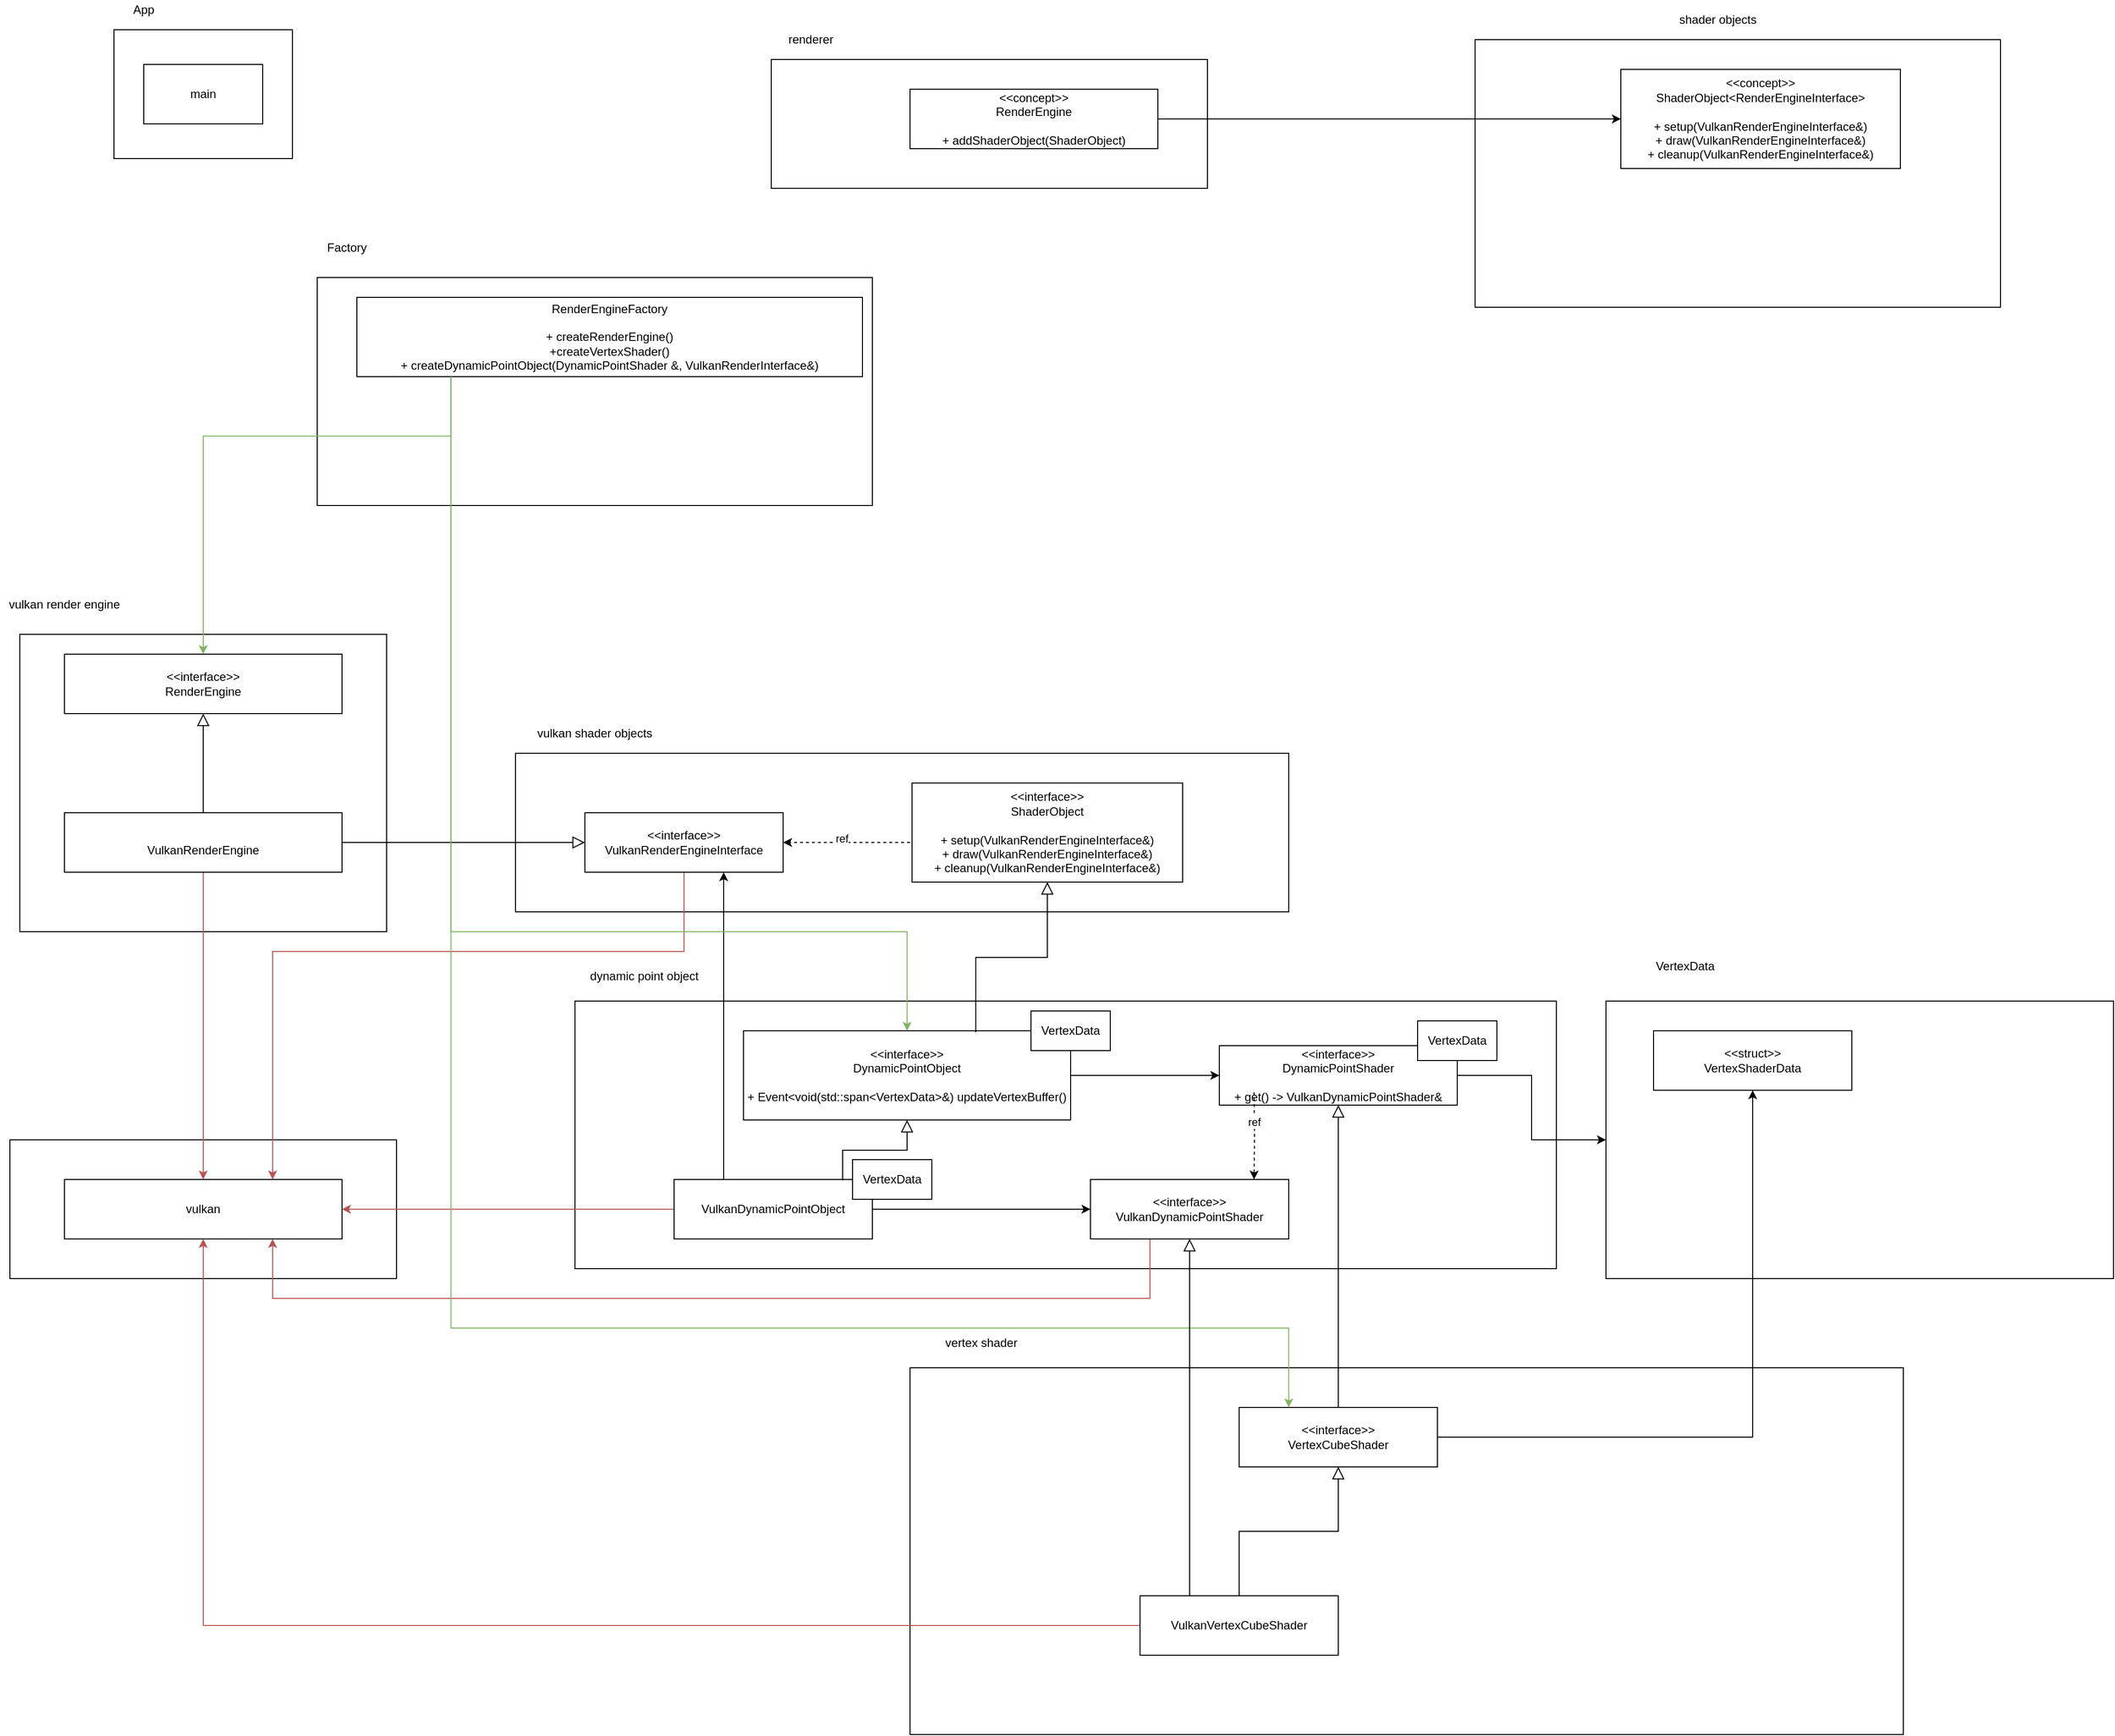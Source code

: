 <mxfile version="14.6.13" type="device"><diagram id="C5RBs43oDa-KdzZeNtuy" name="Page-1"><mxGraphModel dx="1466" dy="1294" grid="1" gridSize="10" guides="1" tooltips="1" connect="1" arrows="1" fold="1" page="1" pageScale="1" pageWidth="3300" pageHeight="4681" math="0" shadow="0"><root><mxCell id="WIyWlLk6GJQsqaUBKTNV-0"/><mxCell id="WIyWlLk6GJQsqaUBKTNV-1" parent="WIyWlLk6GJQsqaUBKTNV-0"/><mxCell id="vkNo492dDOOB2XyZKwrw-39" value="" style="rounded=0;whiteSpace=wrap;html=1;fillColor=none;" vertex="1" parent="WIyWlLk6GJQsqaUBKTNV-1"><mxGeometry x="120" y="1290" width="390" height="140" as="geometry"/></mxCell><mxCell id="vkNo492dDOOB2XyZKwrw-27" value="" style="rounded=0;whiteSpace=wrap;html=1;fillColor=none;" vertex="1" parent="WIyWlLk6GJQsqaUBKTNV-1"><mxGeometry x="1730" y="1150" width="512" height="280" as="geometry"/></mxCell><mxCell id="Z5Vq25aeXypPwsRs8rG0-38" value="" style="rounded=0;whiteSpace=wrap;html=1;fillColor=none;" parent="WIyWlLk6GJQsqaUBKTNV-1" vertex="1"><mxGeometry x="690" y="1150" width="990" height="270" as="geometry"/></mxCell><mxCell id="Z5Vq25aeXypPwsRs8rG0-23" value="" style="rounded=0;whiteSpace=wrap;html=1;fillColor=none;" parent="WIyWlLk6GJQsqaUBKTNV-1" vertex="1"><mxGeometry x="630" y="900" width="780" height="160" as="geometry"/></mxCell><mxCell id="Z5Vq25aeXypPwsRs8rG0-20" value="" style="rounded=0;whiteSpace=wrap;html=1;fillColor=none;" parent="WIyWlLk6GJQsqaUBKTNV-1" vertex="1"><mxGeometry x="130" y="780" width="370" height="300" as="geometry"/></mxCell><mxCell id="Z5Vq25aeXypPwsRs8rG0-11" value="" style="rounded=0;whiteSpace=wrap;html=1;fillColor=none;" parent="WIyWlLk6GJQsqaUBKTNV-1" vertex="1"><mxGeometry x="1598" y="180" width="530" height="270" as="geometry"/></mxCell><mxCell id="Z5Vq25aeXypPwsRs8rG0-0" value="" style="rounded=0;whiteSpace=wrap;html=1;fillColor=none;" parent="WIyWlLk6GJQsqaUBKTNV-1" vertex="1"><mxGeometry x="225" y="170" width="180" height="130" as="geometry"/></mxCell><mxCell id="Z5Vq25aeXypPwsRs8rG0-1" value="App" style="text;html=1;strokeColor=none;fillColor=none;align=center;verticalAlign=middle;whiteSpace=wrap;rounded=0;" parent="WIyWlLk6GJQsqaUBKTNV-1" vertex="1"><mxGeometry x="235" y="140" width="40" height="20" as="geometry"/></mxCell><mxCell id="Z5Vq25aeXypPwsRs8rG0-2" value="" style="rounded=0;whiteSpace=wrap;html=1;fillColor=none;" parent="WIyWlLk6GJQsqaUBKTNV-1" vertex="1"><mxGeometry x="888" y="200" width="440" height="130" as="geometry"/></mxCell><mxCell id="Z5Vq25aeXypPwsRs8rG0-3" value="renderer" style="text;html=1;strokeColor=none;fillColor=none;align=center;verticalAlign=middle;whiteSpace=wrap;rounded=0;" parent="WIyWlLk6GJQsqaUBKTNV-1" vertex="1"><mxGeometry x="908" y="170" width="40" height="20" as="geometry"/></mxCell><mxCell id="Z5Vq25aeXypPwsRs8rG0-5" value="main" style="rounded=0;whiteSpace=wrap;html=1;fillColor=none;" parent="WIyWlLk6GJQsqaUBKTNV-1" vertex="1"><mxGeometry x="255" y="205" width="120" height="60" as="geometry"/></mxCell><mxCell id="Z5Vq25aeXypPwsRs8rG0-45" style="edgeStyle=elbowEdgeStyle;rounded=0;orthogonalLoop=1;jettySize=auto;html=1;entryX=0;entryY=0.5;entryDx=0;entryDy=0;" parent="WIyWlLk6GJQsqaUBKTNV-1" source="Z5Vq25aeXypPwsRs8rG0-6" target="Z5Vq25aeXypPwsRs8rG0-9" edge="1"><mxGeometry relative="1" as="geometry"/></mxCell><mxCell id="Z5Vq25aeXypPwsRs8rG0-6" value="&amp;lt;&amp;lt;concept&amp;gt;&amp;gt;&lt;br&gt;RenderEngine&lt;br&gt;&lt;br&gt;+ addShaderObject(ShaderObject)" style="rounded=0;whiteSpace=wrap;html=1;fillColor=none;" parent="WIyWlLk6GJQsqaUBKTNV-1" vertex="1"><mxGeometry x="1028" y="230" width="250" height="60" as="geometry"/></mxCell><mxCell id="Z5Vq25aeXypPwsRs8rG0-9" value="&amp;lt;&amp;lt;concept&amp;gt;&amp;gt;&lt;br&gt;ShaderObject&amp;lt;RenderEngineInterface&amp;gt;&lt;br&gt;&lt;br&gt;+ setup(VulkanRenderEngineInterface&amp;amp;)&lt;br&gt;+ draw(VulkanRenderEngineInterface&amp;amp;)&lt;br&gt;+ cleanup(VulkanRenderEngineInterface&amp;amp;)" style="rounded=0;whiteSpace=wrap;html=1;fillColor=none;" parent="WIyWlLk6GJQsqaUBKTNV-1" vertex="1"><mxGeometry x="1745" y="210" width="282" height="100" as="geometry"/></mxCell><mxCell id="Z5Vq25aeXypPwsRs8rG0-12" value="shader objects" style="text;html=1;strokeColor=none;fillColor=none;align=center;verticalAlign=middle;whiteSpace=wrap;rounded=0;" parent="WIyWlLk6GJQsqaUBKTNV-1" vertex="1"><mxGeometry x="1778" y="150" width="130" height="20" as="geometry"/></mxCell><mxCell id="Z5Vq25aeXypPwsRs8rG0-15" value="&amp;lt;&amp;lt;interface&amp;gt;&amp;gt;&lt;br&gt;RenderEngine" style="rounded=0;whiteSpace=wrap;html=1;fillColor=none;" parent="WIyWlLk6GJQsqaUBKTNV-1" vertex="1"><mxGeometry x="175" y="800" width="280" height="60" as="geometry"/></mxCell><mxCell id="vkNo492dDOOB2XyZKwrw-15" style="edgeStyle=orthogonalEdgeStyle;rounded=0;orthogonalLoop=1;jettySize=auto;html=1;entryX=0;entryY=0.5;entryDx=0;entryDy=0;" edge="1" parent="WIyWlLk6GJQsqaUBKTNV-1" source="Z5Vq25aeXypPwsRs8rG0-17" target="vkNo492dDOOB2XyZKwrw-6"><mxGeometry relative="1" as="geometry"/></mxCell><mxCell id="vkNo492dDOOB2XyZKwrw-23" style="edgeStyle=orthogonalEdgeStyle;rounded=0;orthogonalLoop=1;jettySize=auto;html=1;" edge="1" parent="WIyWlLk6GJQsqaUBKTNV-1" source="Z5Vq25aeXypPwsRs8rG0-17" target="Z5Vq25aeXypPwsRs8rG0-25"><mxGeometry relative="1" as="geometry"><Array as="points"><mxPoint x="840" y="1090"/><mxPoint x="840" y="1090"/></Array></mxGeometry></mxCell><mxCell id="vkNo492dDOOB2XyZKwrw-42" style="edgeStyle=orthogonalEdgeStyle;rounded=0;orthogonalLoop=1;jettySize=auto;html=1;entryX=1;entryY=0.5;entryDx=0;entryDy=0;fillColor=#f8cecc;strokeColor=#b85450;" edge="1" parent="WIyWlLk6GJQsqaUBKTNV-1" source="Z5Vq25aeXypPwsRs8rG0-17" target="vkNo492dDOOB2XyZKwrw-40"><mxGeometry relative="1" as="geometry"/></mxCell><mxCell id="Z5Vq25aeXypPwsRs8rG0-17" value="VulkanDynamicPointObject" style="rounded=0;whiteSpace=wrap;html=1;fillColor=none;" parent="WIyWlLk6GJQsqaUBKTNV-1" vertex="1"><mxGeometry x="790" y="1330" width="200" height="60" as="geometry"/></mxCell><mxCell id="Z5Vq25aeXypPwsRs8rG0-18" value="" style="endArrow=block;endSize=10;endFill=0;shadow=0;strokeWidth=1;rounded=0;edgeStyle=elbowEdgeStyle;elbow=vertical;exitX=0.71;exitY=0.017;exitDx=0;exitDy=0;exitPerimeter=0;" parent="WIyWlLk6GJQsqaUBKTNV-1" source="Z5Vq25aeXypPwsRs8rG0-39" target="Z5Vq25aeXypPwsRs8rG0-29" edge="1"><mxGeometry width="160" relative="1" as="geometry"><mxPoint x="859.5" y="760" as="sourcePoint"/><mxPoint x="859.5" y="680" as="targetPoint"/></mxGeometry></mxCell><mxCell id="Z5Vq25aeXypPwsRs8rG0-21" value="vulkan render engine" style="text;html=1;strokeColor=none;fillColor=none;align=center;verticalAlign=middle;whiteSpace=wrap;rounded=0;" parent="WIyWlLk6GJQsqaUBKTNV-1" vertex="1"><mxGeometry x="110" y="740" width="130" height="20" as="geometry"/></mxCell><mxCell id="Z5Vq25aeXypPwsRs8rG0-24" value="vulkan shader objects" style="text;html=1;strokeColor=none;fillColor=none;align=center;verticalAlign=middle;whiteSpace=wrap;rounded=0;" parent="WIyWlLk6GJQsqaUBKTNV-1" vertex="1"><mxGeometry x="645" y="870" width="130" height="20" as="geometry"/></mxCell><mxCell id="vkNo492dDOOB2XyZKwrw-45" style="edgeStyle=orthogonalEdgeStyle;rounded=0;orthogonalLoop=1;jettySize=auto;html=1;entryX=0.75;entryY=0;entryDx=0;entryDy=0;fillColor=#f8cecc;strokeColor=#b85450;" edge="1" parent="WIyWlLk6GJQsqaUBKTNV-1" source="Z5Vq25aeXypPwsRs8rG0-25" target="vkNo492dDOOB2XyZKwrw-40"><mxGeometry relative="1" as="geometry"><Array as="points"><mxPoint x="800" y="1100"/><mxPoint x="385" y="1100"/></Array></mxGeometry></mxCell><mxCell id="Z5Vq25aeXypPwsRs8rG0-25" value="&amp;lt;&amp;lt;interface&amp;gt;&amp;gt;&lt;br&gt;VulkanRenderEngineInterface" style="rounded=0;whiteSpace=wrap;html=1;fillColor=none;" parent="WIyWlLk6GJQsqaUBKTNV-1" vertex="1"><mxGeometry x="700" y="960" width="200" height="60" as="geometry"/></mxCell><mxCell id="vkNo492dDOOB2XyZKwrw-16" style="edgeStyle=orthogonalEdgeStyle;rounded=0;orthogonalLoop=1;jettySize=auto;html=1;dashed=1;exitX=0;exitY=0.5;exitDx=0;exitDy=0;entryX=1;entryY=0.5;entryDx=0;entryDy=0;" edge="1" parent="WIyWlLk6GJQsqaUBKTNV-1" source="Z5Vq25aeXypPwsRs8rG0-29" target="Z5Vq25aeXypPwsRs8rG0-25"><mxGeometry relative="1" as="geometry"><Array as="points"><mxPoint x="1030" y="990"/></Array></mxGeometry></mxCell><mxCell id="vkNo492dDOOB2XyZKwrw-17" value="ref" style="edgeLabel;html=1;align=center;verticalAlign=middle;resizable=0;points=[];" vertex="1" connectable="0" parent="vkNo492dDOOB2XyZKwrw-16"><mxGeometry x="0.159" y="-4" relative="1" as="geometry"><mxPoint as="offset"/></mxGeometry></mxCell><mxCell id="Z5Vq25aeXypPwsRs8rG0-29" value="&amp;lt;&amp;lt;interface&amp;gt;&amp;gt;&lt;br&gt;ShaderObject&lt;br&gt;&lt;br&gt;+ setup(VulkanRenderEngineInterface&amp;amp;)&lt;br&gt;+ draw(VulkanRenderEngineInterface&amp;amp;)&lt;br&gt;+ cleanup(VulkanRenderEngineInterface&amp;amp;)" style="rounded=0;whiteSpace=wrap;html=1;fillColor=none;" parent="WIyWlLk6GJQsqaUBKTNV-1" vertex="1"><mxGeometry x="1030" y="930" width="273" height="100" as="geometry"/></mxCell><mxCell id="Z5Vq25aeXypPwsRs8rG0-37" value="dynamic point object" style="text;html=1;strokeColor=none;fillColor=none;align=center;verticalAlign=middle;whiteSpace=wrap;rounded=0;" parent="WIyWlLk6GJQsqaUBKTNV-1" vertex="1"><mxGeometry x="670" y="1110" width="180" height="30" as="geometry"/></mxCell><mxCell id="Z5Vq25aeXypPwsRs8rG0-40" value="" style="endArrow=block;endSize=10;endFill=0;shadow=0;strokeWidth=1;rounded=0;edgeStyle=elbowEdgeStyle;elbow=vertical;exitX=0.85;exitY=0.017;exitDx=0;exitDy=0;exitPerimeter=0;" parent="WIyWlLk6GJQsqaUBKTNV-1" source="Z5Vq25aeXypPwsRs8rG0-17" target="Z5Vq25aeXypPwsRs8rG0-39" edge="1"><mxGeometry width="160" relative="1" as="geometry"><mxPoint x="1030" y="1290" as="sourcePoint"/><mxPoint x="1034.5" y="880" as="targetPoint"/></mxGeometry></mxCell><mxCell id="vkNo492dDOOB2XyZKwrw-43" style="edgeStyle=orthogonalEdgeStyle;rounded=0;orthogonalLoop=1;jettySize=auto;html=1;fillColor=#f8cecc;strokeColor=#b85450;" edge="1" parent="WIyWlLk6GJQsqaUBKTNV-1" source="Z5Vq25aeXypPwsRs8rG0-41" target="vkNo492dDOOB2XyZKwrw-40"><mxGeometry relative="1" as="geometry"/></mxCell><mxCell id="Z5Vq25aeXypPwsRs8rG0-41" value="&lt;br&gt;VulkanRenderEngine" style="rounded=0;whiteSpace=wrap;html=1;fillColor=none;" parent="WIyWlLk6GJQsqaUBKTNV-1" vertex="1"><mxGeometry x="175" y="960" width="280" height="60" as="geometry"/></mxCell><mxCell id="Z5Vq25aeXypPwsRs8rG0-42" value="" style="endArrow=block;endSize=10;endFill=0;shadow=0;strokeWidth=1;rounded=0;edgeStyle=elbowEdgeStyle;elbow=vertical;exitX=0.5;exitY=0;exitDx=0;exitDy=0;entryX=0.5;entryY=1;entryDx=0;entryDy=0;" parent="WIyWlLk6GJQsqaUBKTNV-1" source="Z5Vq25aeXypPwsRs8rG0-41" target="Z5Vq25aeXypPwsRs8rG0-15" edge="1"><mxGeometry width="160" relative="1" as="geometry"><mxPoint x="580" y="1100" as="sourcePoint"/><mxPoint x="583" y="620" as="targetPoint"/></mxGeometry></mxCell><mxCell id="Z5Vq25aeXypPwsRs8rG0-43" value="" style="endArrow=block;endSize=10;endFill=0;shadow=0;strokeWidth=1;rounded=0;edgeStyle=elbowEdgeStyle;exitX=1;exitY=0.5;exitDx=0;exitDy=0;entryX=0;entryY=0.5;entryDx=0;entryDy=0;" parent="WIyWlLk6GJQsqaUBKTNV-1" source="Z5Vq25aeXypPwsRs8rG0-41" target="Z5Vq25aeXypPwsRs8rG0-25" edge="1"><mxGeometry width="160" relative="1" as="geometry"><mxPoint x="550" y="940" as="sourcePoint"/><mxPoint x="550" y="860" as="targetPoint"/></mxGeometry></mxCell><mxCell id="Z5Vq25aeXypPwsRs8rG0-47" value="" style="rounded=0;whiteSpace=wrap;html=1;fillColor=none;" parent="WIyWlLk6GJQsqaUBKTNV-1" vertex="1"><mxGeometry x="430" y="420" width="560" height="230" as="geometry"/></mxCell><mxCell id="Z5Vq25aeXypPwsRs8rG0-48" value="Factory" style="text;html=1;strokeColor=none;fillColor=none;align=center;verticalAlign=middle;whiteSpace=wrap;rounded=0;" parent="WIyWlLk6GJQsqaUBKTNV-1" vertex="1"><mxGeometry x="440" y="380" width="40" height="20" as="geometry"/></mxCell><mxCell id="Z5Vq25aeXypPwsRs8rG0-50" style="edgeStyle=elbowEdgeStyle;rounded=0;orthogonalLoop=1;jettySize=auto;html=1;entryX=0.5;entryY=0;entryDx=0;entryDy=0;elbow=vertical;fillColor=#d5e8d4;strokeColor=#82b366;exitX=0.186;exitY=1.013;exitDx=0;exitDy=0;exitPerimeter=0;" parent="WIyWlLk6GJQsqaUBKTNV-1" source="Z5Vq25aeXypPwsRs8rG0-49" target="Z5Vq25aeXypPwsRs8rG0-15" edge="1"><mxGeometry relative="1" as="geometry"><Array as="points"><mxPoint x="460" y="580"/></Array></mxGeometry></mxCell><mxCell id="Z5Vq25aeXypPwsRs8rG0-51" style="edgeStyle=elbowEdgeStyle;rounded=0;orthogonalLoop=1;jettySize=auto;elbow=vertical;html=1;fillColor=#d5e8d4;strokeColor=#82b366;exitX=0.186;exitY=1.013;exitDx=0;exitDy=0;exitPerimeter=0;" parent="WIyWlLk6GJQsqaUBKTNV-1" source="Z5Vq25aeXypPwsRs8rG0-49" target="Z5Vq25aeXypPwsRs8rG0-39" edge="1"><mxGeometry relative="1" as="geometry"><Array as="points"><mxPoint x="760" y="1080"/><mxPoint x="680" y="1090"/><mxPoint x="590" y="1080"/></Array></mxGeometry></mxCell><mxCell id="Z5Vq25aeXypPwsRs8rG0-49" value="RenderEngineFactory&lt;br&gt;&lt;br&gt;+ createRenderEngine()&lt;br&gt;+createVertexShader()&lt;br&gt;+ createDynamicPointObject(DynamicPointShader &amp;amp;, VulkanRenderInterface&amp;amp;)&lt;br&gt;" style="rounded=0;whiteSpace=wrap;html=1;fillColor=none;" parent="WIyWlLk6GJQsqaUBKTNV-1" vertex="1"><mxGeometry x="470" y="440" width="510" height="80" as="geometry"/></mxCell><mxCell id="vkNo492dDOOB2XyZKwrw-10" style="edgeStyle=orthogonalEdgeStyle;rounded=0;orthogonalLoop=1;jettySize=auto;html=1;" edge="1" parent="WIyWlLk6GJQsqaUBKTNV-1" source="Z5Vq25aeXypPwsRs8rG0-39" target="vkNo492dDOOB2XyZKwrw-0"><mxGeometry relative="1" as="geometry"/></mxCell><mxCell id="Z5Vq25aeXypPwsRs8rG0-39" value="&amp;lt;&amp;lt;interface&amp;gt;&amp;gt;&lt;br&gt;DynamicPointObject&lt;br&gt;&lt;br&gt;+ Event&amp;lt;void(std::span&amp;lt;VertexData&amp;gt;&amp;amp;) updateVertexBuffer()" style="rounded=0;whiteSpace=wrap;html=1;fillColor=none;" parent="WIyWlLk6GJQsqaUBKTNV-1" vertex="1"><mxGeometry x="860" y="1180" width="330" height="90" as="geometry"/></mxCell><mxCell id="vkNo492dDOOB2XyZKwrw-20" style="edgeStyle=orthogonalEdgeStyle;rounded=0;orthogonalLoop=1;jettySize=auto;html=1;entryX=0.825;entryY=0;entryDx=0;entryDy=0;entryPerimeter=0;dashed=1;" edge="1" parent="WIyWlLk6GJQsqaUBKTNV-1" target="vkNo492dDOOB2XyZKwrw-6"><mxGeometry relative="1" as="geometry"><mxPoint x="1375" y="1242" as="sourcePoint"/></mxGeometry></mxCell><mxCell id="vkNo492dDOOB2XyZKwrw-21" value="ref" style="edgeLabel;html=1;align=center;verticalAlign=middle;resizable=0;points=[];" vertex="1" connectable="0" parent="vkNo492dDOOB2XyZKwrw-20"><mxGeometry x="-0.339" y="-1" relative="1" as="geometry"><mxPoint as="offset"/></mxGeometry></mxCell><mxCell id="vkNo492dDOOB2XyZKwrw-34" style="edgeStyle=orthogonalEdgeStyle;rounded=0;orthogonalLoop=1;jettySize=auto;html=1;" edge="1" parent="WIyWlLk6GJQsqaUBKTNV-1" source="vkNo492dDOOB2XyZKwrw-0" target="vkNo492dDOOB2XyZKwrw-27"><mxGeometry relative="1" as="geometry"/></mxCell><mxCell id="vkNo492dDOOB2XyZKwrw-0" value="&amp;lt;&amp;lt;interface&amp;gt;&amp;gt;&lt;br&gt;DynamicPointShader&lt;br&gt;&lt;br&gt;+ get() -&amp;gt; VulkanDynamicPointShader&amp;amp;" style="rounded=0;whiteSpace=wrap;html=1;fillColor=none;" vertex="1" parent="WIyWlLk6GJQsqaUBKTNV-1"><mxGeometry x="1340" y="1195" width="240" height="60" as="geometry"/></mxCell><mxCell id="vkNo492dDOOB2XyZKwrw-2" value="" style="rounded=0;whiteSpace=wrap;html=1;fillColor=none;" vertex="1" parent="WIyWlLk6GJQsqaUBKTNV-1"><mxGeometry x="1028" y="1520" width="1002" height="370" as="geometry"/></mxCell><mxCell id="vkNo492dDOOB2XyZKwrw-3" value="vertex shader" style="text;html=1;strokeColor=none;fillColor=none;align=center;verticalAlign=middle;whiteSpace=wrap;rounded=0;" vertex="1" parent="WIyWlLk6GJQsqaUBKTNV-1"><mxGeometry x="1010" y="1480" width="180" height="30" as="geometry"/></mxCell><mxCell id="vkNo492dDOOB2XyZKwrw-33" style="edgeStyle=orthogonalEdgeStyle;rounded=0;orthogonalLoop=1;jettySize=auto;html=1;entryX=0.5;entryY=1;entryDx=0;entryDy=0;" edge="1" parent="WIyWlLk6GJQsqaUBKTNV-1" source="vkNo492dDOOB2XyZKwrw-4" target="vkNo492dDOOB2XyZKwrw-25"><mxGeometry relative="1" as="geometry"/></mxCell><mxCell id="vkNo492dDOOB2XyZKwrw-4" value="&amp;lt;&amp;lt;interface&amp;gt;&amp;gt;&lt;br&gt;VertexCubeShader" style="rounded=0;whiteSpace=wrap;html=1;fillColor=none;" vertex="1" parent="WIyWlLk6GJQsqaUBKTNV-1"><mxGeometry x="1360" y="1560" width="200" height="60" as="geometry"/></mxCell><mxCell id="vkNo492dDOOB2XyZKwrw-5" value="" style="endArrow=block;endSize=10;endFill=0;shadow=0;strokeWidth=1;rounded=0;edgeStyle=elbowEdgeStyle;elbow=vertical;entryX=0.5;entryY=1;entryDx=0;entryDy=0;" edge="1" parent="WIyWlLk6GJQsqaUBKTNV-1" source="vkNo492dDOOB2XyZKwrw-4" target="vkNo492dDOOB2XyZKwrw-0"><mxGeometry width="160" relative="1" as="geometry"><mxPoint x="1328" y="1470" as="sourcePoint"/><mxPoint x="1330" y="1360" as="targetPoint"/></mxGeometry></mxCell><mxCell id="vkNo492dDOOB2XyZKwrw-46" style="edgeStyle=orthogonalEdgeStyle;rounded=0;orthogonalLoop=1;jettySize=auto;html=1;entryX=0.75;entryY=1;entryDx=0;entryDy=0;fillColor=#f8cecc;strokeColor=#b85450;" edge="1" parent="WIyWlLk6GJQsqaUBKTNV-1" source="vkNo492dDOOB2XyZKwrw-6" target="vkNo492dDOOB2XyZKwrw-40"><mxGeometry relative="1" as="geometry"><Array as="points"><mxPoint x="1270" y="1450"/><mxPoint x="385" y="1450"/></Array></mxGeometry></mxCell><mxCell id="vkNo492dDOOB2XyZKwrw-6" value="&amp;lt;&amp;lt;interface&amp;gt;&amp;gt;&lt;br&gt;VulkanDynamicPointShader" style="rounded=0;whiteSpace=wrap;html=1;fillColor=none;" vertex="1" parent="WIyWlLk6GJQsqaUBKTNV-1"><mxGeometry x="1210" y="1330" width="200" height="60" as="geometry"/></mxCell><mxCell id="vkNo492dDOOB2XyZKwrw-11" style="edgeStyle=elbowEdgeStyle;rounded=0;orthogonalLoop=1;jettySize=auto;elbow=vertical;html=1;fillColor=#d5e8d4;strokeColor=#82b366;exitX=0.186;exitY=1;exitDx=0;exitDy=0;entryX=0.25;entryY=0;entryDx=0;entryDy=0;exitPerimeter=0;" edge="1" parent="WIyWlLk6GJQsqaUBKTNV-1" source="Z5Vq25aeXypPwsRs8rG0-49" target="vkNo492dDOOB2XyZKwrw-4"><mxGeometry relative="1" as="geometry"><Array as="points"><mxPoint x="980" y="1480"/><mxPoint x="690" y="1100"/><mxPoint x="600" y="1090"/></Array><mxPoint x="605" y="510" as="sourcePoint"/><mxPoint x="1010" y="1190" as="targetPoint"/></mxGeometry></mxCell><mxCell id="vkNo492dDOOB2XyZKwrw-44" style="edgeStyle=orthogonalEdgeStyle;rounded=0;orthogonalLoop=1;jettySize=auto;html=1;entryX=0.5;entryY=1;entryDx=0;entryDy=0;fillColor=#f8cecc;strokeColor=#b85450;" edge="1" parent="WIyWlLk6GJQsqaUBKTNV-1" source="vkNo492dDOOB2XyZKwrw-12" target="vkNo492dDOOB2XyZKwrw-40"><mxGeometry relative="1" as="geometry"/></mxCell><mxCell id="vkNo492dDOOB2XyZKwrw-12" value="VulkanVertexCubeShader" style="rounded=0;whiteSpace=wrap;html=1;fillColor=none;" vertex="1" parent="WIyWlLk6GJQsqaUBKTNV-1"><mxGeometry x="1260" y="1750" width="200" height="60" as="geometry"/></mxCell><mxCell id="vkNo492dDOOB2XyZKwrw-13" value="" style="endArrow=block;endSize=10;endFill=0;shadow=0;strokeWidth=1;rounded=0;edgeStyle=elbowEdgeStyle;elbow=vertical;exitX=0.5;exitY=0;exitDx=0;exitDy=0;entryX=0.5;entryY=1;entryDx=0;entryDy=0;" edge="1" parent="WIyWlLk6GJQsqaUBKTNV-1" source="vkNo492dDOOB2XyZKwrw-12" target="vkNo492dDOOB2XyZKwrw-4"><mxGeometry width="160" relative="1" as="geometry"><mxPoint x="1590" y="1700" as="sourcePoint"/><mxPoint x="1592" y="1610" as="targetPoint"/></mxGeometry></mxCell><mxCell id="vkNo492dDOOB2XyZKwrw-14" value="" style="endArrow=block;endSize=10;endFill=0;shadow=0;strokeWidth=1;rounded=0;edgeStyle=elbowEdgeStyle;elbow=vertical;exitX=0.25;exitY=0;exitDx=0;exitDy=0;" edge="1" parent="WIyWlLk6GJQsqaUBKTNV-1" source="vkNo492dDOOB2XyZKwrw-12" target="vkNo492dDOOB2XyZKwrw-6"><mxGeometry width="160" relative="1" as="geometry"><mxPoint x="1340" y="1635" as="sourcePoint"/><mxPoint x="1340" y="1250" as="targetPoint"/></mxGeometry></mxCell><mxCell id="vkNo492dDOOB2XyZKwrw-24" value="VertexData" style="rounded=0;whiteSpace=wrap;html=1;" vertex="1" parent="WIyWlLk6GJQsqaUBKTNV-1"><mxGeometry x="1540" y="1170" width="80" height="40" as="geometry"/></mxCell><mxCell id="vkNo492dDOOB2XyZKwrw-25" value="&amp;lt;&amp;lt;struct&amp;gt;&amp;gt;&lt;br&gt;VertexShaderData" style="rounded=0;whiteSpace=wrap;html=1;fillColor=none;" vertex="1" parent="WIyWlLk6GJQsqaUBKTNV-1"><mxGeometry x="1778" y="1180" width="200" height="60" as="geometry"/></mxCell><mxCell id="vkNo492dDOOB2XyZKwrw-28" value="VertexData" style="text;html=1;strokeColor=none;fillColor=none;align=center;verticalAlign=middle;whiteSpace=wrap;rounded=0;" vertex="1" parent="WIyWlLk6GJQsqaUBKTNV-1"><mxGeometry x="1720" y="1100" width="180" height="30" as="geometry"/></mxCell><mxCell id="vkNo492dDOOB2XyZKwrw-38" value="VertexData" style="rounded=0;whiteSpace=wrap;html=1;" vertex="1" parent="WIyWlLk6GJQsqaUBKTNV-1"><mxGeometry x="970" y="1310" width="80" height="40" as="geometry"/></mxCell><mxCell id="vkNo492dDOOB2XyZKwrw-40" value="vulkan" style="rounded=0;whiteSpace=wrap;html=1;fillColor=none;" vertex="1" parent="WIyWlLk6GJQsqaUBKTNV-1"><mxGeometry x="175" y="1330" width="280" height="60" as="geometry"/></mxCell><mxCell id="vkNo492dDOOB2XyZKwrw-47" value="VertexData" style="rounded=0;whiteSpace=wrap;html=1;" vertex="1" parent="WIyWlLk6GJQsqaUBKTNV-1"><mxGeometry x="1150" y="1160" width="80" height="40" as="geometry"/></mxCell></root></mxGraphModel></diagram></mxfile>